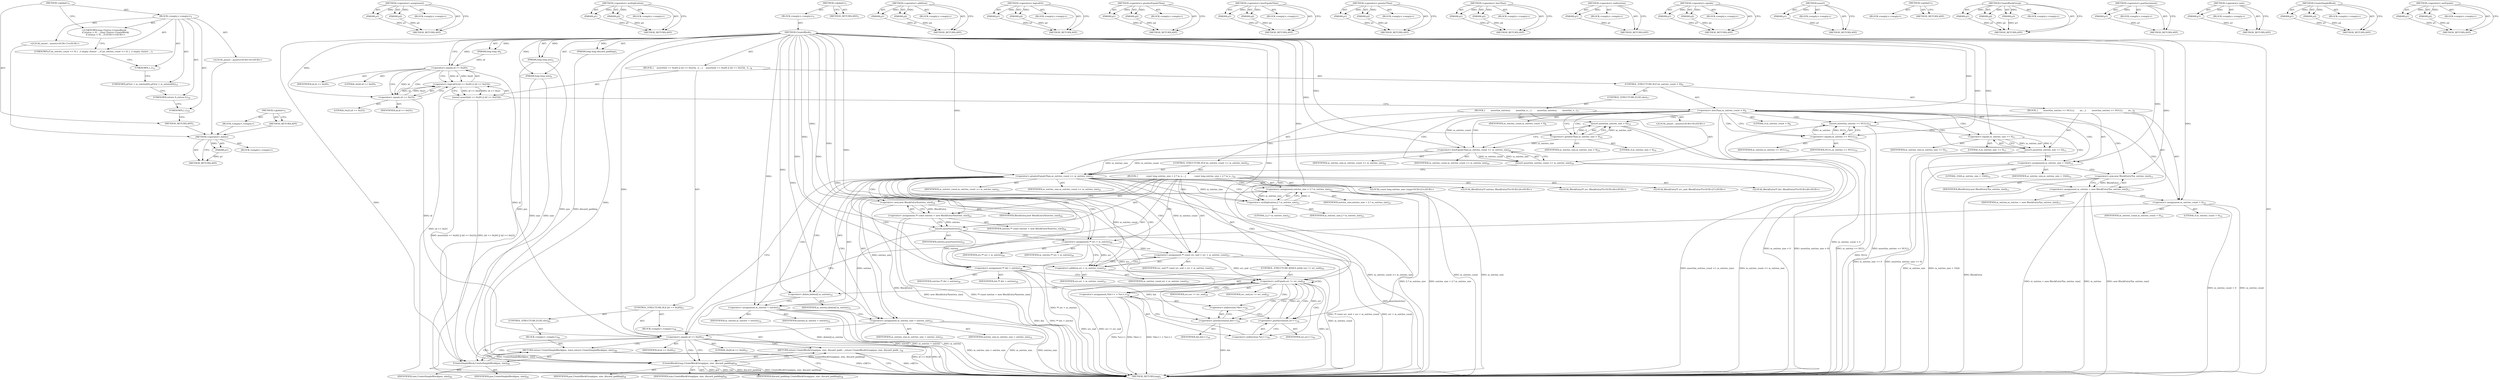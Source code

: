 digraph "&lt;global&gt;" {
vulnerable_216 [label=<(METHOD,&lt;operator&gt;.delete)>];
vulnerable_217 [label=<(PARAM,p1)>];
vulnerable_218 [label=<(BLOCK,&lt;empty&gt;,&lt;empty&gt;)>];
vulnerable_219 [label=<(METHOD_RETURN,ANY)>];
vulnerable_169 [label=<(METHOD,&lt;operator&gt;.assignment)>];
vulnerable_170 [label=<(PARAM,p1)>];
vulnerable_171 [label=<(PARAM,p2)>];
vulnerable_172 [label=<(BLOCK,&lt;empty&gt;,&lt;empty&gt;)>];
vulnerable_173 [label=<(METHOD_RETURN,ANY)>];
vulnerable_193 [label=<(METHOD,&lt;operator&gt;.multiplication)>];
vulnerable_194 [label=<(PARAM,p1)>];
vulnerable_195 [label=<(PARAM,p2)>];
vulnerable_196 [label=<(BLOCK,&lt;empty&gt;,&lt;empty&gt;)>];
vulnerable_197 [label=<(METHOD_RETURN,ANY)>];
vulnerable_6 [label=<(METHOD,&lt;global&gt;)<SUB>1</SUB>>];
vulnerable_7 [label=<(BLOCK,&lt;empty&gt;,&lt;empty&gt;)<SUB>1</SUB>>];
vulnerable_8 [label=<(METHOD,CreateBlock)<SUB>1</SUB>>];
vulnerable_9 [label=<(PARAM,long long id)<SUB>2</SUB>>];
vulnerable_10 [label=<(PARAM,long long pos)<SUB>3</SUB>>];
vulnerable_11 [label=<(PARAM,long long size)<SUB>4</SUB>>];
vulnerable_12 [label=<(PARAM,long long discard_padding)<SUB>5</SUB>>];
vulnerable_13 [label=<(BLOCK,{
    assert((id == 0x20) || (id == 0x23));  //...,{
    assert((id == 0x20) || (id == 0x23));  //...)<SUB>6</SUB>>];
vulnerable_14 [label=<(assert,assert((id == 0x20) || (id == 0x23)))<SUB>7</SUB>>];
vulnerable_15 [label=<(&lt;operator&gt;.logicalOr,(id == 0x20) || (id == 0x23))<SUB>7</SUB>>];
vulnerable_16 [label=<(&lt;operator&gt;.equals,id == 0x20)<SUB>7</SUB>>];
vulnerable_17 [label=<(IDENTIFIER,id,id == 0x20)<SUB>7</SUB>>];
vulnerable_18 [label=<(LITERAL,0x20,id == 0x20)<SUB>7</SUB>>];
vulnerable_19 [label=<(&lt;operator&gt;.equals,id == 0x23)<SUB>7</SUB>>];
vulnerable_20 [label=<(IDENTIFIER,id,id == 0x23)<SUB>7</SUB>>];
vulnerable_21 [label=<(LITERAL,0x23,id == 0x23)<SUB>7</SUB>>];
vulnerable_22 [label=<(CONTROL_STRUCTURE,IF,if (m_entries_count &lt; 0))<SUB>8</SUB>>];
vulnerable_23 [label=<(&lt;operator&gt;.lessThan,m_entries_count &lt; 0)<SUB>8</SUB>>];
vulnerable_24 [label=<(IDENTIFIER,m_entries_count,m_entries_count &lt; 0)<SUB>8</SUB>>];
vulnerable_25 [label=<(LITERAL,0,m_entries_count &lt; 0)<SUB>8</SUB>>];
vulnerable_26 [label=<(BLOCK,{
        assert(m_entries == NULL);
        as...,{
        assert(m_entries == NULL);
        as...)<SUB>9</SUB>>];
vulnerable_27 [label=<(assert,assert(m_entries == NULL))<SUB>10</SUB>>];
vulnerable_28 [label=<(&lt;operator&gt;.equals,m_entries == NULL)<SUB>10</SUB>>];
vulnerable_29 [label=<(IDENTIFIER,m_entries,m_entries == NULL)<SUB>10</SUB>>];
vulnerable_30 [label=<(IDENTIFIER,NULL,m_entries == NULL)<SUB>10</SUB>>];
vulnerable_31 [label=<(assert,assert(m_entries_size == 0))<SUB>11</SUB>>];
vulnerable_32 [label=<(&lt;operator&gt;.equals,m_entries_size == 0)<SUB>11</SUB>>];
vulnerable_33 [label=<(IDENTIFIER,m_entries_size,m_entries_size == 0)<SUB>11</SUB>>];
vulnerable_34 [label=<(LITERAL,0,m_entries_size == 0)<SUB>11</SUB>>];
vulnerable_35 [label=<(&lt;operator&gt;.assignment,m_entries_size = 1024)<SUB>12</SUB>>];
vulnerable_36 [label=<(IDENTIFIER,m_entries_size,m_entries_size = 1024)<SUB>12</SUB>>];
vulnerable_37 [label=<(LITERAL,1024,m_entries_size = 1024)<SUB>12</SUB>>];
vulnerable_38 [label=<(&lt;operator&gt;.assignment,m_entries = new BlockEntry*[m_entries_size])<SUB>13</SUB>>];
vulnerable_39 [label=<(IDENTIFIER,m_entries,m_entries = new BlockEntry*[m_entries_size])<SUB>13</SUB>>];
vulnerable_40 [label=<(&lt;operator&gt;.new,new BlockEntry*[m_entries_size])<SUB>13</SUB>>];
vulnerable_41 [label=<(IDENTIFIER,BlockEntry,new BlockEntry*[m_entries_size])<SUB>13</SUB>>];
vulnerable_42 [label=<(&lt;operator&gt;.assignment,m_entries_count = 0)<SUB>14</SUB>>];
vulnerable_43 [label=<(IDENTIFIER,m_entries_count,m_entries_count = 0)<SUB>14</SUB>>];
vulnerable_44 [label=<(LITERAL,0,m_entries_count = 0)<SUB>14</SUB>>];
vulnerable_45 [label=<(CONTROL_STRUCTURE,ELSE,else)<SUB>17</SUB>>];
vulnerable_46 [label=<(BLOCK,{
        assert(m_entries);
        assert(m_e...,{
        assert(m_entries);
        assert(m_e...)<SUB>17</SUB>>];
vulnerable_47 [label="<(LOCAL,assert : assert)<SUB>18</SUB>>"];
vulnerable_48 [label=<(assert,assert(m_entries_size &gt; 0))<SUB>19</SUB>>];
vulnerable_49 [label=<(&lt;operator&gt;.greaterThan,m_entries_size &gt; 0)<SUB>19</SUB>>];
vulnerable_50 [label=<(IDENTIFIER,m_entries_size,m_entries_size &gt; 0)<SUB>19</SUB>>];
vulnerable_51 [label=<(LITERAL,0,m_entries_size &gt; 0)<SUB>19</SUB>>];
vulnerable_52 [label=<(assert,assert(m_entries_count &lt;= m_entries_size))<SUB>20</SUB>>];
vulnerable_53 [label=<(&lt;operator&gt;.lessEqualsThan,m_entries_count &lt;= m_entries_size)<SUB>20</SUB>>];
vulnerable_54 [label=<(IDENTIFIER,m_entries_count,m_entries_count &lt;= m_entries_size)<SUB>20</SUB>>];
vulnerable_55 [label=<(IDENTIFIER,m_entries_size,m_entries_count &lt;= m_entries_size)<SUB>20</SUB>>];
vulnerable_56 [label=<(CONTROL_STRUCTURE,IF,if (m_entries_count &gt;= m_entries_size))<SUB>21</SUB>>];
vulnerable_57 [label=<(&lt;operator&gt;.greaterEqualsThan,m_entries_count &gt;= m_entries_size)<SUB>21</SUB>>];
vulnerable_58 [label=<(IDENTIFIER,m_entries_count,m_entries_count &gt;= m_entries_size)<SUB>21</SUB>>];
vulnerable_59 [label=<(IDENTIFIER,m_entries_size,m_entries_count &gt;= m_entries_size)<SUB>21</SUB>>];
vulnerable_60 [label=<(BLOCK,{
            const long entries_size = 2 * m_e...,{
            const long entries_size = 2 * m_e...)<SUB>22</SUB>>];
vulnerable_61 [label="<(LOCAL,const long entries_size: long)<SUB>23</SUB>>"];
vulnerable_62 [label=<(&lt;operator&gt;.assignment,entries_size = 2 * m_entries_size)<SUB>23</SUB>>];
vulnerable_63 [label=<(IDENTIFIER,entries_size,entries_size = 2 * m_entries_size)<SUB>23</SUB>>];
vulnerable_64 [label=<(&lt;operator&gt;.multiplication,2 * m_entries_size)<SUB>23</SUB>>];
vulnerable_65 [label=<(LITERAL,2,2 * m_entries_size)<SUB>23</SUB>>];
vulnerable_66 [label=<(IDENTIFIER,m_entries_size,2 * m_entries_size)<SUB>23</SUB>>];
vulnerable_67 [label="<(LOCAL,BlockEntry** entries: BlockEntry**)<SUB>24</SUB>>"];
vulnerable_68 [label=<(&lt;operator&gt;.assignment,** const entries = new BlockEntry*[entries_size])<SUB>24</SUB>>];
vulnerable_69 [label=<(IDENTIFIER,entries,** const entries = new BlockEntry*[entries_size])<SUB>24</SUB>>];
vulnerable_70 [label=<(&lt;operator&gt;.new,new BlockEntry*[entries_size])<SUB>24</SUB>>];
vulnerable_71 [label=<(IDENTIFIER,BlockEntry,new BlockEntry*[entries_size])<SUB>24</SUB>>];
vulnerable_72 [label=<(assert,assert(entries))<SUB>25</SUB>>];
vulnerable_73 [label=<(IDENTIFIER,entries,assert(entries))<SUB>25</SUB>>];
vulnerable_74 [label="<(LOCAL,BlockEntry** src: BlockEntry**)<SUB>26</SUB>>"];
vulnerable_75 [label=<(&lt;operator&gt;.assignment,** src = m_entries)<SUB>26</SUB>>];
vulnerable_76 [label=<(IDENTIFIER,src,** src = m_entries)<SUB>26</SUB>>];
vulnerable_77 [label=<(IDENTIFIER,m_entries,** src = m_entries)<SUB>26</SUB>>];
vulnerable_78 [label="<(LOCAL,BlockEntry** src_end: BlockEntry**)<SUB>27</SUB>>"];
vulnerable_79 [label=<(&lt;operator&gt;.assignment,** const src_end = src + m_entries_count)<SUB>27</SUB>>];
vulnerable_80 [label=<(IDENTIFIER,src_end,** const src_end = src + m_entries_count)<SUB>27</SUB>>];
vulnerable_81 [label=<(&lt;operator&gt;.addition,src + m_entries_count)<SUB>27</SUB>>];
vulnerable_82 [label=<(IDENTIFIER,src,src + m_entries_count)<SUB>27</SUB>>];
vulnerable_83 [label=<(IDENTIFIER,m_entries_count,src + m_entries_count)<SUB>27</SUB>>];
vulnerable_84 [label="<(LOCAL,BlockEntry** dst: BlockEntry**)<SUB>28</SUB>>"];
vulnerable_85 [label=<(&lt;operator&gt;.assignment,** dst = entries)<SUB>28</SUB>>];
vulnerable_86 [label=<(IDENTIFIER,dst,** dst = entries)<SUB>28</SUB>>];
vulnerable_87 [label=<(IDENTIFIER,entries,** dst = entries)<SUB>28</SUB>>];
vulnerable_88 [label=<(CONTROL_STRUCTURE,WHILE,while (src != src_end))<SUB>29</SUB>>];
vulnerable_89 [label=<(&lt;operator&gt;.notEquals,src != src_end)<SUB>29</SUB>>];
vulnerable_90 [label=<(IDENTIFIER,src,src != src_end)<SUB>29</SUB>>];
vulnerable_91 [label=<(IDENTIFIER,src_end,src != src_end)<SUB>29</SUB>>];
vulnerable_92 [label=<(&lt;operator&gt;.assignment,*dst++ = *src++)<SUB>30</SUB>>];
vulnerable_93 [label=<(&lt;operator&gt;.indirection,*dst++)<SUB>30</SUB>>];
vulnerable_94 [label=<(&lt;operator&gt;.postIncrement,dst++)<SUB>30</SUB>>];
vulnerable_95 [label=<(IDENTIFIER,dst,dst++)<SUB>30</SUB>>];
vulnerable_96 [label=<(&lt;operator&gt;.indirection,*src++)<SUB>30</SUB>>];
vulnerable_97 [label=<(&lt;operator&gt;.postIncrement,src++)<SUB>30</SUB>>];
vulnerable_98 [label=<(IDENTIFIER,src,src++)<SUB>30</SUB>>];
vulnerable_99 [label=<(&lt;operator&gt;.delete,delete[] m_entries)<SUB>31</SUB>>];
vulnerable_100 [label=<(IDENTIFIER,m_entries,delete[] m_entries)<SUB>31</SUB>>];
vulnerable_101 [label=<(&lt;operator&gt;.assignment,m_entries = entries)<SUB>32</SUB>>];
vulnerable_102 [label=<(IDENTIFIER,m_entries,m_entries = entries)<SUB>32</SUB>>];
vulnerable_103 [label=<(IDENTIFIER,entries,m_entries = entries)<SUB>32</SUB>>];
vulnerable_104 [label=<(&lt;operator&gt;.assignment,m_entries_size = entries_size)<SUB>33</SUB>>];
vulnerable_105 [label=<(IDENTIFIER,m_entries_size,m_entries_size = entries_size)<SUB>33</SUB>>];
vulnerable_106 [label=<(IDENTIFIER,entries_size,m_entries_size = entries_size)<SUB>33</SUB>>];
vulnerable_107 [label=<(CONTROL_STRUCTURE,IF,if (id == 0x20))<SUB>37</SUB>>];
vulnerable_108 [label=<(&lt;operator&gt;.equals,id == 0x20)<SUB>37</SUB>>];
vulnerable_109 [label=<(IDENTIFIER,id,id == 0x20)<SUB>37</SUB>>];
vulnerable_110 [label=<(LITERAL,0x20,id == 0x20)<SUB>37</SUB>>];
vulnerable_111 [label=<(BLOCK,&lt;empty&gt;,&lt;empty&gt;)<SUB>38</SUB>>];
vulnerable_112 [label=<(RETURN,return CreateBlockGroup(pos, size, discard_padd...,return CreateBlockGroup(pos, size, discard_padd...)<SUB>38</SUB>>];
vulnerable_113 [label=<(CreateBlockGroup,CreateBlockGroup(pos, size, discard_padding))<SUB>38</SUB>>];
vulnerable_114 [label=<(IDENTIFIER,pos,CreateBlockGroup(pos, size, discard_padding))<SUB>38</SUB>>];
vulnerable_115 [label=<(IDENTIFIER,size,CreateBlockGroup(pos, size, discard_padding))<SUB>38</SUB>>];
vulnerable_116 [label=<(IDENTIFIER,discard_padding,CreateBlockGroup(pos, size, discard_padding))<SUB>38</SUB>>];
vulnerable_117 [label=<(CONTROL_STRUCTURE,ELSE,else)<SUB>40</SUB>>];
vulnerable_118 [label=<(BLOCK,&lt;empty&gt;,&lt;empty&gt;)<SUB>40</SUB>>];
vulnerable_119 [label=<(RETURN,return CreateSimpleBlock(pos, size);,return CreateSimpleBlock(pos, size);)<SUB>40</SUB>>];
vulnerable_120 [label=<(CreateSimpleBlock,CreateSimpleBlock(pos, size))<SUB>40</SUB>>];
vulnerable_121 [label=<(IDENTIFIER,pos,CreateSimpleBlock(pos, size))<SUB>40</SUB>>];
vulnerable_122 [label=<(IDENTIFIER,size,CreateSimpleBlock(pos, size))<SUB>40</SUB>>];
vulnerable_123 [label=<(METHOD_RETURN,long)<SUB>1</SUB>>];
vulnerable_125 [label=<(METHOD_RETURN,ANY)<SUB>1</SUB>>];
vulnerable_198 [label=<(METHOD,&lt;operator&gt;.addition)>];
vulnerable_199 [label=<(PARAM,p1)>];
vulnerable_200 [label=<(PARAM,p2)>];
vulnerable_201 [label=<(BLOCK,&lt;empty&gt;,&lt;empty&gt;)>];
vulnerable_202 [label=<(METHOD_RETURN,ANY)>];
vulnerable_154 [label=<(METHOD,&lt;operator&gt;.logicalOr)>];
vulnerable_155 [label=<(PARAM,p1)>];
vulnerable_156 [label=<(PARAM,p2)>];
vulnerable_157 [label=<(BLOCK,&lt;empty&gt;,&lt;empty&gt;)>];
vulnerable_158 [label=<(METHOD_RETURN,ANY)>];
vulnerable_188 [label=<(METHOD,&lt;operator&gt;.greaterEqualsThan)>];
vulnerable_189 [label=<(PARAM,p1)>];
vulnerable_190 [label=<(PARAM,p2)>];
vulnerable_191 [label=<(BLOCK,&lt;empty&gt;,&lt;empty&gt;)>];
vulnerable_192 [label=<(METHOD_RETURN,ANY)>];
vulnerable_183 [label=<(METHOD,&lt;operator&gt;.lessEqualsThan)>];
vulnerable_184 [label=<(PARAM,p1)>];
vulnerable_185 [label=<(PARAM,p2)>];
vulnerable_186 [label=<(BLOCK,&lt;empty&gt;,&lt;empty&gt;)>];
vulnerable_187 [label=<(METHOD_RETURN,ANY)>];
vulnerable_178 [label=<(METHOD,&lt;operator&gt;.greaterThan)>];
vulnerable_179 [label=<(PARAM,p1)>];
vulnerable_180 [label=<(PARAM,p2)>];
vulnerable_181 [label=<(BLOCK,&lt;empty&gt;,&lt;empty&gt;)>];
vulnerable_182 [label=<(METHOD_RETURN,ANY)>];
vulnerable_164 [label=<(METHOD,&lt;operator&gt;.lessThan)>];
vulnerable_165 [label=<(PARAM,p1)>];
vulnerable_166 [label=<(PARAM,p2)>];
vulnerable_167 [label=<(BLOCK,&lt;empty&gt;,&lt;empty&gt;)>];
vulnerable_168 [label=<(METHOD_RETURN,ANY)>];
vulnerable_208 [label=<(METHOD,&lt;operator&gt;.indirection)>];
vulnerable_209 [label=<(PARAM,p1)>];
vulnerable_210 [label=<(BLOCK,&lt;empty&gt;,&lt;empty&gt;)>];
vulnerable_211 [label=<(METHOD_RETURN,ANY)>];
vulnerable_159 [label=<(METHOD,&lt;operator&gt;.equals)>];
vulnerable_160 [label=<(PARAM,p1)>];
vulnerable_161 [label=<(PARAM,p2)>];
vulnerable_162 [label=<(BLOCK,&lt;empty&gt;,&lt;empty&gt;)>];
vulnerable_163 [label=<(METHOD_RETURN,ANY)>];
vulnerable_150 [label=<(METHOD,assert)>];
vulnerable_151 [label=<(PARAM,p1)>];
vulnerable_152 [label=<(BLOCK,&lt;empty&gt;,&lt;empty&gt;)>];
vulnerable_153 [label=<(METHOD_RETURN,ANY)>];
vulnerable_144 [label=<(METHOD,&lt;global&gt;)<SUB>1</SUB>>];
vulnerable_145 [label=<(BLOCK,&lt;empty&gt;,&lt;empty&gt;)>];
vulnerable_146 [label=<(METHOD_RETURN,ANY)>];
vulnerable_220 [label=<(METHOD,CreateBlockGroup)>];
vulnerable_221 [label=<(PARAM,p1)>];
vulnerable_222 [label=<(PARAM,p2)>];
vulnerable_223 [label=<(PARAM,p3)>];
vulnerable_224 [label=<(BLOCK,&lt;empty&gt;,&lt;empty&gt;)>];
vulnerable_225 [label=<(METHOD_RETURN,ANY)>];
vulnerable_212 [label=<(METHOD,&lt;operator&gt;.postIncrement)>];
vulnerable_213 [label=<(PARAM,p1)>];
vulnerable_214 [label=<(BLOCK,&lt;empty&gt;,&lt;empty&gt;)>];
vulnerable_215 [label=<(METHOD_RETURN,ANY)>];
vulnerable_174 [label=<(METHOD,&lt;operator&gt;.new)>];
vulnerable_175 [label=<(PARAM,p1)>];
vulnerable_176 [label=<(BLOCK,&lt;empty&gt;,&lt;empty&gt;)>];
vulnerable_177 [label=<(METHOD_RETURN,ANY)>];
vulnerable_226 [label=<(METHOD,CreateSimpleBlock)>];
vulnerable_227 [label=<(PARAM,p1)>];
vulnerable_228 [label=<(PARAM,p2)>];
vulnerable_229 [label=<(BLOCK,&lt;empty&gt;,&lt;empty&gt;)>];
vulnerable_230 [label=<(METHOD_RETURN,ANY)>];
vulnerable_203 [label=<(METHOD,&lt;operator&gt;.notEquals)>];
vulnerable_204 [label=<(PARAM,p1)>];
vulnerable_205 [label=<(PARAM,p2)>];
vulnerable_206 [label=<(BLOCK,&lt;empty&gt;,&lt;empty&gt;)>];
vulnerable_207 [label=<(METHOD_RETURN,ANY)>];
fixed_6 [label=<(METHOD,&lt;global&gt;)<SUB>1</SUB>>];
fixed_7 [label=<(BLOCK,&lt;empty&gt;,&lt;empty&gt;)<SUB>1</SUB>>];
fixed_8 [label="<(UNKNOWN,long Cluster::CreateBlock(
    if (status &lt; 0) ...,long Cluster::CreateBlock(
    if (status &lt; 0) ...)<SUB>1</SUB>>"];
fixed_9 [label=<(UNKNOWN,if (m_entries_count &lt;= 0) {  // empty cluster
 ...,if (m_entries_count &lt;= 0) {  // empty cluster
 ...)<SUB>7</SUB>>];
fixed_10 [label=<(UNKNOWN,},})<SUB>11</SUB>>];
fixed_11 [label="<(LOCAL,assert : assert)<SUB>13</SUB>>"];
fixed_12 [label=<(UNKNOWN,pFirst = m_entries[0];,pFirst = m_entries[0];)<SUB>15</SUB>>];
fixed_13 [label="<(LOCAL,assert : assert)<SUB>16</SUB>>"];
fixed_14 [label=<(UNKNOWN,return 0;,return 0;)<SUB>18</SUB>>];
fixed_15 [label=<(UNKNOWN,},})<SUB>19</SUB>>];
fixed_16 [label=<(METHOD_RETURN,ANY)<SUB>1</SUB>>];
fixed_23 [label=<(METHOD,&lt;global&gt;)<SUB>1</SUB>>];
fixed_24 [label=<(BLOCK,&lt;empty&gt;,&lt;empty&gt;)>];
fixed_25 [label=<(METHOD_RETURN,ANY)>];
vulnerable_216 -> vulnerable_217  [key=0, label="AST: "];
vulnerable_216 -> vulnerable_217  [key=1, label="DDG: "];
vulnerable_216 -> vulnerable_218  [key=0, label="AST: "];
vulnerable_216 -> vulnerable_219  [key=0, label="AST: "];
vulnerable_216 -> vulnerable_219  [key=1, label="CFG: "];
vulnerable_217 -> vulnerable_219  [key=0, label="DDG: p1"];
vulnerable_169 -> vulnerable_170  [key=0, label="AST: "];
vulnerable_169 -> vulnerable_170  [key=1, label="DDG: "];
vulnerable_169 -> vulnerable_172  [key=0, label="AST: "];
vulnerable_169 -> vulnerable_171  [key=0, label="AST: "];
vulnerable_169 -> vulnerable_171  [key=1, label="DDG: "];
vulnerable_169 -> vulnerable_173  [key=0, label="AST: "];
vulnerable_169 -> vulnerable_173  [key=1, label="CFG: "];
vulnerable_170 -> vulnerable_173  [key=0, label="DDG: p1"];
vulnerable_171 -> vulnerable_173  [key=0, label="DDG: p2"];
vulnerable_193 -> vulnerable_194  [key=0, label="AST: "];
vulnerable_193 -> vulnerable_194  [key=1, label="DDG: "];
vulnerable_193 -> vulnerable_196  [key=0, label="AST: "];
vulnerable_193 -> vulnerable_195  [key=0, label="AST: "];
vulnerable_193 -> vulnerable_195  [key=1, label="DDG: "];
vulnerable_193 -> vulnerable_197  [key=0, label="AST: "];
vulnerable_193 -> vulnerable_197  [key=1, label="CFG: "];
vulnerable_194 -> vulnerable_197  [key=0, label="DDG: p1"];
vulnerable_195 -> vulnerable_197  [key=0, label="DDG: p2"];
vulnerable_6 -> vulnerable_7  [key=0, label="AST: "];
vulnerable_6 -> vulnerable_125  [key=0, label="AST: "];
vulnerable_6 -> vulnerable_125  [key=1, label="CFG: "];
vulnerable_7 -> vulnerable_8  [key=0, label="AST: "];
vulnerable_8 -> vulnerable_9  [key=0, label="AST: "];
vulnerable_8 -> vulnerable_9  [key=1, label="DDG: "];
vulnerable_8 -> vulnerable_10  [key=0, label="AST: "];
vulnerable_8 -> vulnerable_10  [key=1, label="DDG: "];
vulnerable_8 -> vulnerable_11  [key=0, label="AST: "];
vulnerable_8 -> vulnerable_11  [key=1, label="DDG: "];
vulnerable_8 -> vulnerable_12  [key=0, label="AST: "];
vulnerable_8 -> vulnerable_12  [key=1, label="DDG: "];
vulnerable_8 -> vulnerable_13  [key=0, label="AST: "];
vulnerable_8 -> vulnerable_123  [key=0, label="AST: "];
vulnerable_8 -> vulnerable_16  [key=0, label="CFG: "];
vulnerable_8 -> vulnerable_16  [key=1, label="DDG: "];
vulnerable_8 -> vulnerable_23  [key=0, label="DDG: "];
vulnerable_8 -> vulnerable_35  [key=0, label="DDG: "];
vulnerable_8 -> vulnerable_42  [key=0, label="DDG: "];
vulnerable_8 -> vulnerable_108  [key=0, label="DDG: "];
vulnerable_8 -> vulnerable_19  [key=0, label="DDG: "];
vulnerable_8 -> vulnerable_28  [key=0, label="DDG: "];
vulnerable_8 -> vulnerable_32  [key=0, label="DDG: "];
vulnerable_8 -> vulnerable_40  [key=0, label="DDG: "];
vulnerable_8 -> vulnerable_113  [key=0, label="DDG: "];
vulnerable_8 -> vulnerable_49  [key=0, label="DDG: "];
vulnerable_8 -> vulnerable_53  [key=0, label="DDG: "];
vulnerable_8 -> vulnerable_57  [key=0, label="DDG: "];
vulnerable_8 -> vulnerable_75  [key=0, label="DDG: "];
vulnerable_8 -> vulnerable_79  [key=0, label="DDG: "];
vulnerable_8 -> vulnerable_85  [key=0, label="DDG: "];
vulnerable_8 -> vulnerable_101  [key=0, label="DDG: "];
vulnerable_8 -> vulnerable_104  [key=0, label="DDG: "];
vulnerable_8 -> vulnerable_120  [key=0, label="DDG: "];
vulnerable_8 -> vulnerable_72  [key=0, label="DDG: "];
vulnerable_8 -> vulnerable_99  [key=0, label="DDG: "];
vulnerable_8 -> vulnerable_64  [key=0, label="DDG: "];
vulnerable_8 -> vulnerable_70  [key=0, label="DDG: "];
vulnerable_8 -> vulnerable_81  [key=0, label="DDG: "];
vulnerable_8 -> vulnerable_89  [key=0, label="DDG: "];
vulnerable_8 -> vulnerable_94  [key=0, label="DDG: "];
vulnerable_8 -> vulnerable_97  [key=0, label="DDG: "];
vulnerable_9 -> vulnerable_16  [key=0, label="DDG: id"];
vulnerable_10 -> vulnerable_113  [key=0, label="DDG: pos"];
vulnerable_10 -> vulnerable_120  [key=0, label="DDG: pos"];
vulnerable_11 -> vulnerable_113  [key=0, label="DDG: size"];
vulnerable_11 -> vulnerable_120  [key=0, label="DDG: size"];
vulnerable_12 -> vulnerable_113  [key=0, label="DDG: discard_padding"];
vulnerable_13 -> vulnerable_14  [key=0, label="AST: "];
vulnerable_13 -> vulnerable_22  [key=0, label="AST: "];
vulnerable_13 -> vulnerable_107  [key=0, label="AST: "];
vulnerable_14 -> vulnerable_15  [key=0, label="AST: "];
vulnerable_14 -> vulnerable_23  [key=0, label="CFG: "];
vulnerable_14 -> vulnerable_123  [key=0, label="DDG: (id == 0x20) || (id == 0x23)"];
vulnerable_14 -> vulnerable_123  [key=1, label="DDG: assert((id == 0x20) || (id == 0x23))"];
vulnerable_15 -> vulnerable_16  [key=0, label="AST: "];
vulnerable_15 -> vulnerable_19  [key=0, label="AST: "];
vulnerable_15 -> vulnerable_14  [key=0, label="CFG: "];
vulnerable_15 -> vulnerable_14  [key=1, label="DDG: id == 0x20"];
vulnerable_15 -> vulnerable_14  [key=2, label="DDG: id == 0x23"];
vulnerable_15 -> vulnerable_123  [key=0, label="DDG: id == 0x23"];
vulnerable_16 -> vulnerable_17  [key=0, label="AST: "];
vulnerable_16 -> vulnerable_18  [key=0, label="AST: "];
vulnerable_16 -> vulnerable_15  [key=0, label="CFG: "];
vulnerable_16 -> vulnerable_15  [key=1, label="DDG: id"];
vulnerable_16 -> vulnerable_15  [key=2, label="DDG: 0x20"];
vulnerable_16 -> vulnerable_19  [key=0, label="CFG: "];
vulnerable_16 -> vulnerable_19  [key=1, label="DDG: id"];
vulnerable_16 -> vulnerable_19  [key=2, label="CDG: "];
vulnerable_16 -> vulnerable_108  [key=0, label="DDG: id"];
vulnerable_19 -> vulnerable_20  [key=0, label="AST: "];
vulnerable_19 -> vulnerable_21  [key=0, label="AST: "];
vulnerable_19 -> vulnerable_15  [key=0, label="CFG: "];
vulnerable_19 -> vulnerable_15  [key=1, label="DDG: id"];
vulnerable_19 -> vulnerable_15  [key=2, label="DDG: 0x23"];
vulnerable_19 -> vulnerable_108  [key=0, label="DDG: id"];
vulnerable_22 -> vulnerable_23  [key=0, label="AST: "];
vulnerable_22 -> vulnerable_26  [key=0, label="AST: "];
vulnerable_22 -> vulnerable_45  [key=0, label="AST: "];
vulnerable_23 -> vulnerable_24  [key=0, label="AST: "];
vulnerable_23 -> vulnerable_25  [key=0, label="AST: "];
vulnerable_23 -> vulnerable_28  [key=0, label="CFG: "];
vulnerable_23 -> vulnerable_28  [key=1, label="CDG: "];
vulnerable_23 -> vulnerable_49  [key=0, label="CFG: "];
vulnerable_23 -> vulnerable_49  [key=1, label="CDG: "];
vulnerable_23 -> vulnerable_123  [key=0, label="DDG: m_entries_count &lt; 0"];
vulnerable_23 -> vulnerable_53  [key=0, label="DDG: m_entries_count"];
vulnerable_23 -> vulnerable_53  [key=1, label="CDG: "];
vulnerable_23 -> vulnerable_48  [key=0, label="CDG: "];
vulnerable_23 -> vulnerable_32  [key=0, label="CDG: "];
vulnerable_23 -> vulnerable_42  [key=0, label="CDG: "];
vulnerable_23 -> vulnerable_57  [key=0, label="CDG: "];
vulnerable_23 -> vulnerable_52  [key=0, label="CDG: "];
vulnerable_23 -> vulnerable_38  [key=0, label="CDG: "];
vulnerable_23 -> vulnerable_27  [key=0, label="CDG: "];
vulnerable_23 -> vulnerable_40  [key=0, label="CDG: "];
vulnerable_23 -> vulnerable_35  [key=0, label="CDG: "];
vulnerable_23 -> vulnerable_31  [key=0, label="CDG: "];
vulnerable_26 -> vulnerable_27  [key=0, label="AST: "];
vulnerable_26 -> vulnerable_31  [key=0, label="AST: "];
vulnerable_26 -> vulnerable_35  [key=0, label="AST: "];
vulnerable_26 -> vulnerable_38  [key=0, label="AST: "];
vulnerable_26 -> vulnerable_42  [key=0, label="AST: "];
vulnerable_27 -> vulnerable_28  [key=0, label="AST: "];
vulnerable_27 -> vulnerable_32  [key=0, label="CFG: "];
vulnerable_27 -> vulnerable_123  [key=0, label="DDG: m_entries == NULL"];
vulnerable_27 -> vulnerable_123  [key=1, label="DDG: assert(m_entries == NULL)"];
vulnerable_28 -> vulnerable_29  [key=0, label="AST: "];
vulnerable_28 -> vulnerable_30  [key=0, label="AST: "];
vulnerable_28 -> vulnerable_27  [key=0, label="CFG: "];
vulnerable_28 -> vulnerable_27  [key=1, label="DDG: m_entries"];
vulnerable_28 -> vulnerable_27  [key=2, label="DDG: NULL"];
vulnerable_28 -> vulnerable_123  [key=0, label="DDG: NULL"];
vulnerable_31 -> vulnerable_32  [key=0, label="AST: "];
vulnerable_31 -> vulnerable_35  [key=0, label="CFG: "];
vulnerable_31 -> vulnerable_123  [key=0, label="DDG: m_entries_size == 0"];
vulnerable_31 -> vulnerable_123  [key=1, label="DDG: assert(m_entries_size == 0)"];
vulnerable_32 -> vulnerable_33  [key=0, label="AST: "];
vulnerable_32 -> vulnerable_34  [key=0, label="AST: "];
vulnerable_32 -> vulnerable_31  [key=0, label="CFG: "];
vulnerable_32 -> vulnerable_31  [key=1, label="DDG: m_entries_size"];
vulnerable_32 -> vulnerable_31  [key=2, label="DDG: 0"];
vulnerable_35 -> vulnerable_36  [key=0, label="AST: "];
vulnerable_35 -> vulnerable_37  [key=0, label="AST: "];
vulnerable_35 -> vulnerable_40  [key=0, label="CFG: "];
vulnerable_35 -> vulnerable_123  [key=0, label="DDG: m_entries_size"];
vulnerable_35 -> vulnerable_123  [key=1, label="DDG: m_entries_size = 1024"];
vulnerable_38 -> vulnerable_39  [key=0, label="AST: "];
vulnerable_38 -> vulnerable_40  [key=0, label="AST: "];
vulnerable_38 -> vulnerable_42  [key=0, label="CFG: "];
vulnerable_38 -> vulnerable_123  [key=0, label="DDG: m_entries"];
vulnerable_38 -> vulnerable_123  [key=1, label="DDG: new BlockEntry*[m_entries_size]"];
vulnerable_38 -> vulnerable_123  [key=2, label="DDG: m_entries = new BlockEntry*[m_entries_size]"];
vulnerable_40 -> vulnerable_41  [key=0, label="AST: "];
vulnerable_40 -> vulnerable_38  [key=0, label="CFG: "];
vulnerable_40 -> vulnerable_38  [key=1, label="DDG: BlockEntry"];
vulnerable_40 -> vulnerable_123  [key=0, label="DDG: BlockEntry"];
vulnerable_42 -> vulnerable_43  [key=0, label="AST: "];
vulnerable_42 -> vulnerable_44  [key=0, label="AST: "];
vulnerable_42 -> vulnerable_108  [key=0, label="CFG: "];
vulnerable_42 -> vulnerable_123  [key=0, label="DDG: m_entries_count"];
vulnerable_42 -> vulnerable_123  [key=1, label="DDG: m_entries_count = 0"];
vulnerable_45 -> vulnerable_46  [key=0, label="AST: "];
vulnerable_46 -> vulnerable_47  [key=0, label="AST: "];
vulnerable_46 -> vulnerable_48  [key=0, label="AST: "];
vulnerable_46 -> vulnerable_52  [key=0, label="AST: "];
vulnerable_46 -> vulnerable_56  [key=0, label="AST: "];
vulnerable_48 -> vulnerable_49  [key=0, label="AST: "];
vulnerable_48 -> vulnerable_53  [key=0, label="CFG: "];
vulnerable_48 -> vulnerable_123  [key=0, label="DDG: m_entries_size &gt; 0"];
vulnerable_48 -> vulnerable_123  [key=1, label="DDG: assert(m_entries_size &gt; 0)"];
vulnerable_49 -> vulnerable_50  [key=0, label="AST: "];
vulnerable_49 -> vulnerable_51  [key=0, label="AST: "];
vulnerable_49 -> vulnerable_48  [key=0, label="CFG: "];
vulnerable_49 -> vulnerable_48  [key=1, label="DDG: m_entries_size"];
vulnerable_49 -> vulnerable_48  [key=2, label="DDG: 0"];
vulnerable_49 -> vulnerable_53  [key=0, label="DDG: m_entries_size"];
vulnerable_52 -> vulnerable_53  [key=0, label="AST: "];
vulnerable_52 -> vulnerable_57  [key=0, label="CFG: "];
vulnerable_52 -> vulnerable_123  [key=0, label="DDG: m_entries_count &lt;= m_entries_size"];
vulnerable_52 -> vulnerable_123  [key=1, label="DDG: assert(m_entries_count &lt;= m_entries_size)"];
vulnerable_53 -> vulnerable_54  [key=0, label="AST: "];
vulnerable_53 -> vulnerable_55  [key=0, label="AST: "];
vulnerable_53 -> vulnerable_52  [key=0, label="CFG: "];
vulnerable_53 -> vulnerable_52  [key=1, label="DDG: m_entries_count"];
vulnerable_53 -> vulnerable_52  [key=2, label="DDG: m_entries_size"];
vulnerable_53 -> vulnerable_57  [key=0, label="DDG: m_entries_count"];
vulnerable_53 -> vulnerable_57  [key=1, label="DDG: m_entries_size"];
vulnerable_56 -> vulnerable_57  [key=0, label="AST: "];
vulnerable_56 -> vulnerable_60  [key=0, label="AST: "];
vulnerable_57 -> vulnerable_58  [key=0, label="AST: "];
vulnerable_57 -> vulnerable_59  [key=0, label="AST: "];
vulnerable_57 -> vulnerable_64  [key=0, label="CFG: "];
vulnerable_57 -> vulnerable_64  [key=1, label="DDG: m_entries_size"];
vulnerable_57 -> vulnerable_64  [key=2, label="CDG: "];
vulnerable_57 -> vulnerable_108  [key=0, label="CFG: "];
vulnerable_57 -> vulnerable_123  [key=0, label="DDG: m_entries_count"];
vulnerable_57 -> vulnerable_123  [key=1, label="DDG: m_entries_size"];
vulnerable_57 -> vulnerable_123  [key=2, label="DDG: m_entries_count &gt;= m_entries_size"];
vulnerable_57 -> vulnerable_79  [key=0, label="DDG: m_entries_count"];
vulnerable_57 -> vulnerable_79  [key=1, label="CDG: "];
vulnerable_57 -> vulnerable_81  [key=0, label="DDG: m_entries_count"];
vulnerable_57 -> vulnerable_81  [key=1, label="CDG: "];
vulnerable_57 -> vulnerable_68  [key=0, label="CDG: "];
vulnerable_57 -> vulnerable_89  [key=0, label="CDG: "];
vulnerable_57 -> vulnerable_75  [key=0, label="CDG: "];
vulnerable_57 -> vulnerable_99  [key=0, label="CDG: "];
vulnerable_57 -> vulnerable_85  [key=0, label="CDG: "];
vulnerable_57 -> vulnerable_72  [key=0, label="CDG: "];
vulnerable_57 -> vulnerable_104  [key=0, label="CDG: "];
vulnerable_57 -> vulnerable_101  [key=0, label="CDG: "];
vulnerable_57 -> vulnerable_70  [key=0, label="CDG: "];
vulnerable_57 -> vulnerable_62  [key=0, label="CDG: "];
vulnerable_60 -> vulnerable_61  [key=0, label="AST: "];
vulnerable_60 -> vulnerable_62  [key=0, label="AST: "];
vulnerable_60 -> vulnerable_67  [key=0, label="AST: "];
vulnerable_60 -> vulnerable_68  [key=0, label="AST: "];
vulnerable_60 -> vulnerable_72  [key=0, label="AST: "];
vulnerable_60 -> vulnerable_74  [key=0, label="AST: "];
vulnerable_60 -> vulnerable_75  [key=0, label="AST: "];
vulnerable_60 -> vulnerable_78  [key=0, label="AST: "];
vulnerable_60 -> vulnerable_79  [key=0, label="AST: "];
vulnerable_60 -> vulnerable_84  [key=0, label="AST: "];
vulnerable_60 -> vulnerable_85  [key=0, label="AST: "];
vulnerable_60 -> vulnerable_88  [key=0, label="AST: "];
vulnerable_60 -> vulnerable_99  [key=0, label="AST: "];
vulnerable_60 -> vulnerable_101  [key=0, label="AST: "];
vulnerable_60 -> vulnerable_104  [key=0, label="AST: "];
vulnerable_62 -> vulnerable_63  [key=0, label="AST: "];
vulnerable_62 -> vulnerable_64  [key=0, label="AST: "];
vulnerable_62 -> vulnerable_70  [key=0, label="CFG: "];
vulnerable_62 -> vulnerable_123  [key=0, label="DDG: 2 * m_entries_size"];
vulnerable_62 -> vulnerable_123  [key=1, label="DDG: entries_size = 2 * m_entries_size"];
vulnerable_62 -> vulnerable_104  [key=0, label="DDG: entries_size"];
vulnerable_64 -> vulnerable_65  [key=0, label="AST: "];
vulnerable_64 -> vulnerable_66  [key=0, label="AST: "];
vulnerable_64 -> vulnerable_62  [key=0, label="CFG: "];
vulnerable_64 -> vulnerable_62  [key=1, label="DDG: 2"];
vulnerable_64 -> vulnerable_62  [key=2, label="DDG: m_entries_size"];
vulnerable_68 -> vulnerable_69  [key=0, label="AST: "];
vulnerable_68 -> vulnerable_70  [key=0, label="AST: "];
vulnerable_68 -> vulnerable_72  [key=0, label="CFG: "];
vulnerable_68 -> vulnerable_72  [key=1, label="DDG: entries"];
vulnerable_68 -> vulnerable_123  [key=0, label="DDG: new BlockEntry*[entries_size]"];
vulnerable_68 -> vulnerable_123  [key=1, label="DDG: ** const entries = new BlockEntry*[entries_size]"];
vulnerable_70 -> vulnerable_71  [key=0, label="AST: "];
vulnerable_70 -> vulnerable_68  [key=0, label="CFG: "];
vulnerable_70 -> vulnerable_68  [key=1, label="DDG: BlockEntry"];
vulnerable_70 -> vulnerable_123  [key=0, label="DDG: BlockEntry"];
vulnerable_72 -> vulnerable_73  [key=0, label="AST: "];
vulnerable_72 -> vulnerable_75  [key=0, label="CFG: "];
vulnerable_72 -> vulnerable_123  [key=0, label="DDG: assert(entries)"];
vulnerable_72 -> vulnerable_85  [key=0, label="DDG: entries"];
vulnerable_72 -> vulnerable_101  [key=0, label="DDG: entries"];
vulnerable_75 -> vulnerable_76  [key=0, label="AST: "];
vulnerable_75 -> vulnerable_77  [key=0, label="AST: "];
vulnerable_75 -> vulnerable_81  [key=0, label="CFG: "];
vulnerable_75 -> vulnerable_81  [key=1, label="DDG: src"];
vulnerable_75 -> vulnerable_123  [key=0, label="DDG: ** src = m_entries"];
vulnerable_75 -> vulnerable_79  [key=0, label="DDG: src"];
vulnerable_75 -> vulnerable_89  [key=0, label="DDG: src"];
vulnerable_79 -> vulnerable_80  [key=0, label="AST: "];
vulnerable_79 -> vulnerable_81  [key=0, label="AST: "];
vulnerable_79 -> vulnerable_85  [key=0, label="CFG: "];
vulnerable_79 -> vulnerable_123  [key=0, label="DDG: src + m_entries_count"];
vulnerable_79 -> vulnerable_123  [key=1, label="DDG: ** const src_end = src + m_entries_count"];
vulnerable_79 -> vulnerable_89  [key=0, label="DDG: src_end"];
vulnerable_81 -> vulnerable_82  [key=0, label="AST: "];
vulnerable_81 -> vulnerable_83  [key=0, label="AST: "];
vulnerable_81 -> vulnerable_79  [key=0, label="CFG: "];
vulnerable_81 -> vulnerable_123  [key=0, label="DDG: m_entries_count"];
vulnerable_85 -> vulnerable_86  [key=0, label="AST: "];
vulnerable_85 -> vulnerable_87  [key=0, label="AST: "];
vulnerable_85 -> vulnerable_89  [key=0, label="CFG: "];
vulnerable_85 -> vulnerable_123  [key=0, label="DDG: dst"];
vulnerable_85 -> vulnerable_123  [key=1, label="DDG: ** dst = entries"];
vulnerable_85 -> vulnerable_94  [key=0, label="DDG: dst"];
vulnerable_88 -> vulnerable_89  [key=0, label="AST: "];
vulnerable_88 -> vulnerable_92  [key=0, label="AST: "];
vulnerable_89 -> vulnerable_90  [key=0, label="AST: "];
vulnerable_89 -> vulnerable_91  [key=0, label="AST: "];
vulnerable_89 -> vulnerable_94  [key=0, label="CFG: "];
vulnerable_89 -> vulnerable_94  [key=1, label="CDG: "];
vulnerable_89 -> vulnerable_99  [key=0, label="CFG: "];
vulnerable_89 -> vulnerable_123  [key=0, label="DDG: src"];
vulnerable_89 -> vulnerable_123  [key=1, label="DDG: src_end"];
vulnerable_89 -> vulnerable_123  [key=2, label="DDG: src != src_end"];
vulnerable_89 -> vulnerable_97  [key=0, label="DDG: src"];
vulnerable_89 -> vulnerable_97  [key=1, label="CDG: "];
vulnerable_89 -> vulnerable_96  [key=0, label="CDG: "];
vulnerable_89 -> vulnerable_89  [key=0, label="CDG: "];
vulnerable_89 -> vulnerable_92  [key=0, label="CDG: "];
vulnerable_89 -> vulnerable_93  [key=0, label="CDG: "];
vulnerable_92 -> vulnerable_93  [key=0, label="AST: "];
vulnerable_92 -> vulnerable_96  [key=0, label="AST: "];
vulnerable_92 -> vulnerable_89  [key=0, label="CFG: "];
vulnerable_92 -> vulnerable_123  [key=0, label="DDG: *dst++"];
vulnerable_92 -> vulnerable_123  [key=1, label="DDG: *src++"];
vulnerable_92 -> vulnerable_123  [key=2, label="DDG: *dst++ = *src++"];
vulnerable_93 -> vulnerable_94  [key=0, label="AST: "];
vulnerable_93 -> vulnerable_97  [key=0, label="CFG: "];
vulnerable_94 -> vulnerable_95  [key=0, label="AST: "];
vulnerable_94 -> vulnerable_93  [key=0, label="CFG: "];
vulnerable_94 -> vulnerable_123  [key=0, label="DDG: dst"];
vulnerable_96 -> vulnerable_97  [key=0, label="AST: "];
vulnerable_96 -> vulnerable_92  [key=0, label="CFG: "];
vulnerable_97 -> vulnerable_98  [key=0, label="AST: "];
vulnerable_97 -> vulnerable_96  [key=0, label="CFG: "];
vulnerable_97 -> vulnerable_89  [key=0, label="DDG: src"];
vulnerable_99 -> vulnerable_100  [key=0, label="AST: "];
vulnerable_99 -> vulnerable_101  [key=0, label="CFG: "];
vulnerable_99 -> vulnerable_123  [key=0, label="DDG: delete[] m_entries"];
vulnerable_101 -> vulnerable_102  [key=0, label="AST: "];
vulnerable_101 -> vulnerable_103  [key=0, label="AST: "];
vulnerable_101 -> vulnerable_104  [key=0, label="CFG: "];
vulnerable_101 -> vulnerable_123  [key=0, label="DDG: m_entries"];
vulnerable_101 -> vulnerable_123  [key=1, label="DDG: entries"];
vulnerable_101 -> vulnerable_123  [key=2, label="DDG: m_entries = entries"];
vulnerable_104 -> vulnerable_105  [key=0, label="AST: "];
vulnerable_104 -> vulnerable_106  [key=0, label="AST: "];
vulnerable_104 -> vulnerable_108  [key=0, label="CFG: "];
vulnerable_104 -> vulnerable_123  [key=0, label="DDG: m_entries_size"];
vulnerable_104 -> vulnerable_123  [key=1, label="DDG: entries_size"];
vulnerable_104 -> vulnerable_123  [key=2, label="DDG: m_entries_size = entries_size"];
vulnerable_107 -> vulnerable_108  [key=0, label="AST: "];
vulnerable_107 -> vulnerable_111  [key=0, label="AST: "];
vulnerable_107 -> vulnerable_117  [key=0, label="AST: "];
vulnerable_108 -> vulnerable_109  [key=0, label="AST: "];
vulnerable_108 -> vulnerable_110  [key=0, label="AST: "];
vulnerable_108 -> vulnerable_113  [key=0, label="CFG: "];
vulnerable_108 -> vulnerable_113  [key=1, label="CDG: "];
vulnerable_108 -> vulnerable_120  [key=0, label="CFG: "];
vulnerable_108 -> vulnerable_120  [key=1, label="CDG: "];
vulnerable_108 -> vulnerable_123  [key=0, label="DDG: id"];
vulnerable_108 -> vulnerable_123  [key=1, label="DDG: id == 0x20"];
vulnerable_108 -> vulnerable_119  [key=0, label="CDG: "];
vulnerable_108 -> vulnerable_112  [key=0, label="CDG: "];
vulnerable_111 -> vulnerable_112  [key=0, label="AST: "];
vulnerable_112 -> vulnerable_113  [key=0, label="AST: "];
vulnerable_112 -> vulnerable_123  [key=0, label="CFG: "];
vulnerable_112 -> vulnerable_123  [key=1, label="DDG: &lt;RET&gt;"];
vulnerable_113 -> vulnerable_114  [key=0, label="AST: "];
vulnerable_113 -> vulnerable_115  [key=0, label="AST: "];
vulnerable_113 -> vulnerable_116  [key=0, label="AST: "];
vulnerable_113 -> vulnerable_112  [key=0, label="CFG: "];
vulnerable_113 -> vulnerable_112  [key=1, label="DDG: CreateBlockGroup(pos, size, discard_padding)"];
vulnerable_113 -> vulnerable_123  [key=0, label="DDG: pos"];
vulnerable_113 -> vulnerable_123  [key=1, label="DDG: size"];
vulnerable_113 -> vulnerable_123  [key=2, label="DDG: discard_padding"];
vulnerable_113 -> vulnerable_123  [key=3, label="DDG: CreateBlockGroup(pos, size, discard_padding)"];
vulnerable_117 -> vulnerable_118  [key=0, label="AST: "];
vulnerable_118 -> vulnerable_119  [key=0, label="AST: "];
vulnerable_119 -> vulnerable_120  [key=0, label="AST: "];
vulnerable_119 -> vulnerable_123  [key=0, label="CFG: "];
vulnerable_119 -> vulnerable_123  [key=1, label="DDG: &lt;RET&gt;"];
vulnerable_120 -> vulnerable_121  [key=0, label="AST: "];
vulnerable_120 -> vulnerable_122  [key=0, label="AST: "];
vulnerable_120 -> vulnerable_119  [key=0, label="CFG: "];
vulnerable_120 -> vulnerable_119  [key=1, label="DDG: CreateSimpleBlock(pos, size)"];
vulnerable_198 -> vulnerable_199  [key=0, label="AST: "];
vulnerable_198 -> vulnerable_199  [key=1, label="DDG: "];
vulnerable_198 -> vulnerable_201  [key=0, label="AST: "];
vulnerable_198 -> vulnerable_200  [key=0, label="AST: "];
vulnerable_198 -> vulnerable_200  [key=1, label="DDG: "];
vulnerable_198 -> vulnerable_202  [key=0, label="AST: "];
vulnerable_198 -> vulnerable_202  [key=1, label="CFG: "];
vulnerable_199 -> vulnerable_202  [key=0, label="DDG: p1"];
vulnerable_200 -> vulnerable_202  [key=0, label="DDG: p2"];
vulnerable_154 -> vulnerable_155  [key=0, label="AST: "];
vulnerable_154 -> vulnerable_155  [key=1, label="DDG: "];
vulnerable_154 -> vulnerable_157  [key=0, label="AST: "];
vulnerable_154 -> vulnerable_156  [key=0, label="AST: "];
vulnerable_154 -> vulnerable_156  [key=1, label="DDG: "];
vulnerable_154 -> vulnerable_158  [key=0, label="AST: "];
vulnerable_154 -> vulnerable_158  [key=1, label="CFG: "];
vulnerable_155 -> vulnerable_158  [key=0, label="DDG: p1"];
vulnerable_156 -> vulnerable_158  [key=0, label="DDG: p2"];
vulnerable_188 -> vulnerable_189  [key=0, label="AST: "];
vulnerable_188 -> vulnerable_189  [key=1, label="DDG: "];
vulnerable_188 -> vulnerable_191  [key=0, label="AST: "];
vulnerable_188 -> vulnerable_190  [key=0, label="AST: "];
vulnerable_188 -> vulnerable_190  [key=1, label="DDG: "];
vulnerable_188 -> vulnerable_192  [key=0, label="AST: "];
vulnerable_188 -> vulnerable_192  [key=1, label="CFG: "];
vulnerable_189 -> vulnerable_192  [key=0, label="DDG: p1"];
vulnerable_190 -> vulnerable_192  [key=0, label="DDG: p2"];
vulnerable_183 -> vulnerable_184  [key=0, label="AST: "];
vulnerable_183 -> vulnerable_184  [key=1, label="DDG: "];
vulnerable_183 -> vulnerable_186  [key=0, label="AST: "];
vulnerable_183 -> vulnerable_185  [key=0, label="AST: "];
vulnerable_183 -> vulnerable_185  [key=1, label="DDG: "];
vulnerable_183 -> vulnerable_187  [key=0, label="AST: "];
vulnerable_183 -> vulnerable_187  [key=1, label="CFG: "];
vulnerable_184 -> vulnerable_187  [key=0, label="DDG: p1"];
vulnerable_185 -> vulnerable_187  [key=0, label="DDG: p2"];
vulnerable_178 -> vulnerable_179  [key=0, label="AST: "];
vulnerable_178 -> vulnerable_179  [key=1, label="DDG: "];
vulnerable_178 -> vulnerable_181  [key=0, label="AST: "];
vulnerable_178 -> vulnerable_180  [key=0, label="AST: "];
vulnerable_178 -> vulnerable_180  [key=1, label="DDG: "];
vulnerable_178 -> vulnerable_182  [key=0, label="AST: "];
vulnerable_178 -> vulnerable_182  [key=1, label="CFG: "];
vulnerable_179 -> vulnerable_182  [key=0, label="DDG: p1"];
vulnerable_180 -> vulnerable_182  [key=0, label="DDG: p2"];
vulnerable_164 -> vulnerable_165  [key=0, label="AST: "];
vulnerable_164 -> vulnerable_165  [key=1, label="DDG: "];
vulnerable_164 -> vulnerable_167  [key=0, label="AST: "];
vulnerable_164 -> vulnerable_166  [key=0, label="AST: "];
vulnerable_164 -> vulnerable_166  [key=1, label="DDG: "];
vulnerable_164 -> vulnerable_168  [key=0, label="AST: "];
vulnerable_164 -> vulnerable_168  [key=1, label="CFG: "];
vulnerable_165 -> vulnerable_168  [key=0, label="DDG: p1"];
vulnerable_166 -> vulnerable_168  [key=0, label="DDG: p2"];
vulnerable_208 -> vulnerable_209  [key=0, label="AST: "];
vulnerable_208 -> vulnerable_209  [key=1, label="DDG: "];
vulnerable_208 -> vulnerable_210  [key=0, label="AST: "];
vulnerable_208 -> vulnerable_211  [key=0, label="AST: "];
vulnerable_208 -> vulnerable_211  [key=1, label="CFG: "];
vulnerable_209 -> vulnerable_211  [key=0, label="DDG: p1"];
vulnerable_159 -> vulnerable_160  [key=0, label="AST: "];
vulnerable_159 -> vulnerable_160  [key=1, label="DDG: "];
vulnerable_159 -> vulnerable_162  [key=0, label="AST: "];
vulnerable_159 -> vulnerable_161  [key=0, label="AST: "];
vulnerable_159 -> vulnerable_161  [key=1, label="DDG: "];
vulnerable_159 -> vulnerable_163  [key=0, label="AST: "];
vulnerable_159 -> vulnerable_163  [key=1, label="CFG: "];
vulnerable_160 -> vulnerable_163  [key=0, label="DDG: p1"];
vulnerable_161 -> vulnerable_163  [key=0, label="DDG: p2"];
vulnerable_150 -> vulnerable_151  [key=0, label="AST: "];
vulnerable_150 -> vulnerable_151  [key=1, label="DDG: "];
vulnerable_150 -> vulnerable_152  [key=0, label="AST: "];
vulnerable_150 -> vulnerable_153  [key=0, label="AST: "];
vulnerable_150 -> vulnerable_153  [key=1, label="CFG: "];
vulnerable_151 -> vulnerable_153  [key=0, label="DDG: p1"];
vulnerable_144 -> vulnerable_145  [key=0, label="AST: "];
vulnerable_144 -> vulnerable_146  [key=0, label="AST: "];
vulnerable_144 -> vulnerable_146  [key=1, label="CFG: "];
vulnerable_220 -> vulnerable_221  [key=0, label="AST: "];
vulnerable_220 -> vulnerable_221  [key=1, label="DDG: "];
vulnerable_220 -> vulnerable_224  [key=0, label="AST: "];
vulnerable_220 -> vulnerable_222  [key=0, label="AST: "];
vulnerable_220 -> vulnerable_222  [key=1, label="DDG: "];
vulnerable_220 -> vulnerable_225  [key=0, label="AST: "];
vulnerable_220 -> vulnerable_225  [key=1, label="CFG: "];
vulnerable_220 -> vulnerable_223  [key=0, label="AST: "];
vulnerable_220 -> vulnerable_223  [key=1, label="DDG: "];
vulnerable_221 -> vulnerable_225  [key=0, label="DDG: p1"];
vulnerable_222 -> vulnerable_225  [key=0, label="DDG: p2"];
vulnerable_223 -> vulnerable_225  [key=0, label="DDG: p3"];
vulnerable_212 -> vulnerable_213  [key=0, label="AST: "];
vulnerable_212 -> vulnerable_213  [key=1, label="DDG: "];
vulnerable_212 -> vulnerable_214  [key=0, label="AST: "];
vulnerable_212 -> vulnerable_215  [key=0, label="AST: "];
vulnerable_212 -> vulnerable_215  [key=1, label="CFG: "];
vulnerable_213 -> vulnerable_215  [key=0, label="DDG: p1"];
vulnerable_174 -> vulnerable_175  [key=0, label="AST: "];
vulnerable_174 -> vulnerable_175  [key=1, label="DDG: "];
vulnerable_174 -> vulnerable_176  [key=0, label="AST: "];
vulnerable_174 -> vulnerable_177  [key=0, label="AST: "];
vulnerable_174 -> vulnerable_177  [key=1, label="CFG: "];
vulnerable_175 -> vulnerable_177  [key=0, label="DDG: p1"];
vulnerable_226 -> vulnerable_227  [key=0, label="AST: "];
vulnerable_226 -> vulnerable_227  [key=1, label="DDG: "];
vulnerable_226 -> vulnerable_229  [key=0, label="AST: "];
vulnerable_226 -> vulnerable_228  [key=0, label="AST: "];
vulnerable_226 -> vulnerable_228  [key=1, label="DDG: "];
vulnerable_226 -> vulnerable_230  [key=0, label="AST: "];
vulnerable_226 -> vulnerable_230  [key=1, label="CFG: "];
vulnerable_227 -> vulnerable_230  [key=0, label="DDG: p1"];
vulnerable_228 -> vulnerable_230  [key=0, label="DDG: p2"];
vulnerable_203 -> vulnerable_204  [key=0, label="AST: "];
vulnerable_203 -> vulnerable_204  [key=1, label="DDG: "];
vulnerable_203 -> vulnerable_206  [key=0, label="AST: "];
vulnerable_203 -> vulnerable_205  [key=0, label="AST: "];
vulnerable_203 -> vulnerable_205  [key=1, label="DDG: "];
vulnerable_203 -> vulnerable_207  [key=0, label="AST: "];
vulnerable_203 -> vulnerable_207  [key=1, label="CFG: "];
vulnerable_204 -> vulnerable_207  [key=0, label="DDG: p1"];
vulnerable_205 -> vulnerable_207  [key=0, label="DDG: p2"];
fixed_6 -> fixed_7  [key=0, label="AST: "];
fixed_6 -> fixed_16  [key=0, label="AST: "];
fixed_6 -> fixed_8  [key=0, label="CFG: "];
fixed_7 -> fixed_8  [key=0, label="AST: "];
fixed_7 -> fixed_9  [key=0, label="AST: "];
fixed_7 -> fixed_10  [key=0, label="AST: "];
fixed_7 -> fixed_11  [key=0, label="AST: "];
fixed_7 -> fixed_12  [key=0, label="AST: "];
fixed_7 -> fixed_13  [key=0, label="AST: "];
fixed_7 -> fixed_14  [key=0, label="AST: "];
fixed_7 -> fixed_15  [key=0, label="AST: "];
fixed_8 -> fixed_9  [key=0, label="CFG: "];
fixed_9 -> fixed_10  [key=0, label="CFG: "];
fixed_10 -> fixed_12  [key=0, label="CFG: "];
fixed_11 -> vulnerable_216  [key=0];
fixed_12 -> fixed_14  [key=0, label="CFG: "];
fixed_13 -> vulnerable_216  [key=0];
fixed_14 -> fixed_15  [key=0, label="CFG: "];
fixed_15 -> fixed_16  [key=0, label="CFG: "];
fixed_16 -> vulnerable_216  [key=0];
fixed_23 -> fixed_24  [key=0, label="AST: "];
fixed_23 -> fixed_25  [key=0, label="AST: "];
fixed_23 -> fixed_25  [key=1, label="CFG: "];
fixed_24 -> vulnerable_216  [key=0];
fixed_25 -> vulnerable_216  [key=0];
}

